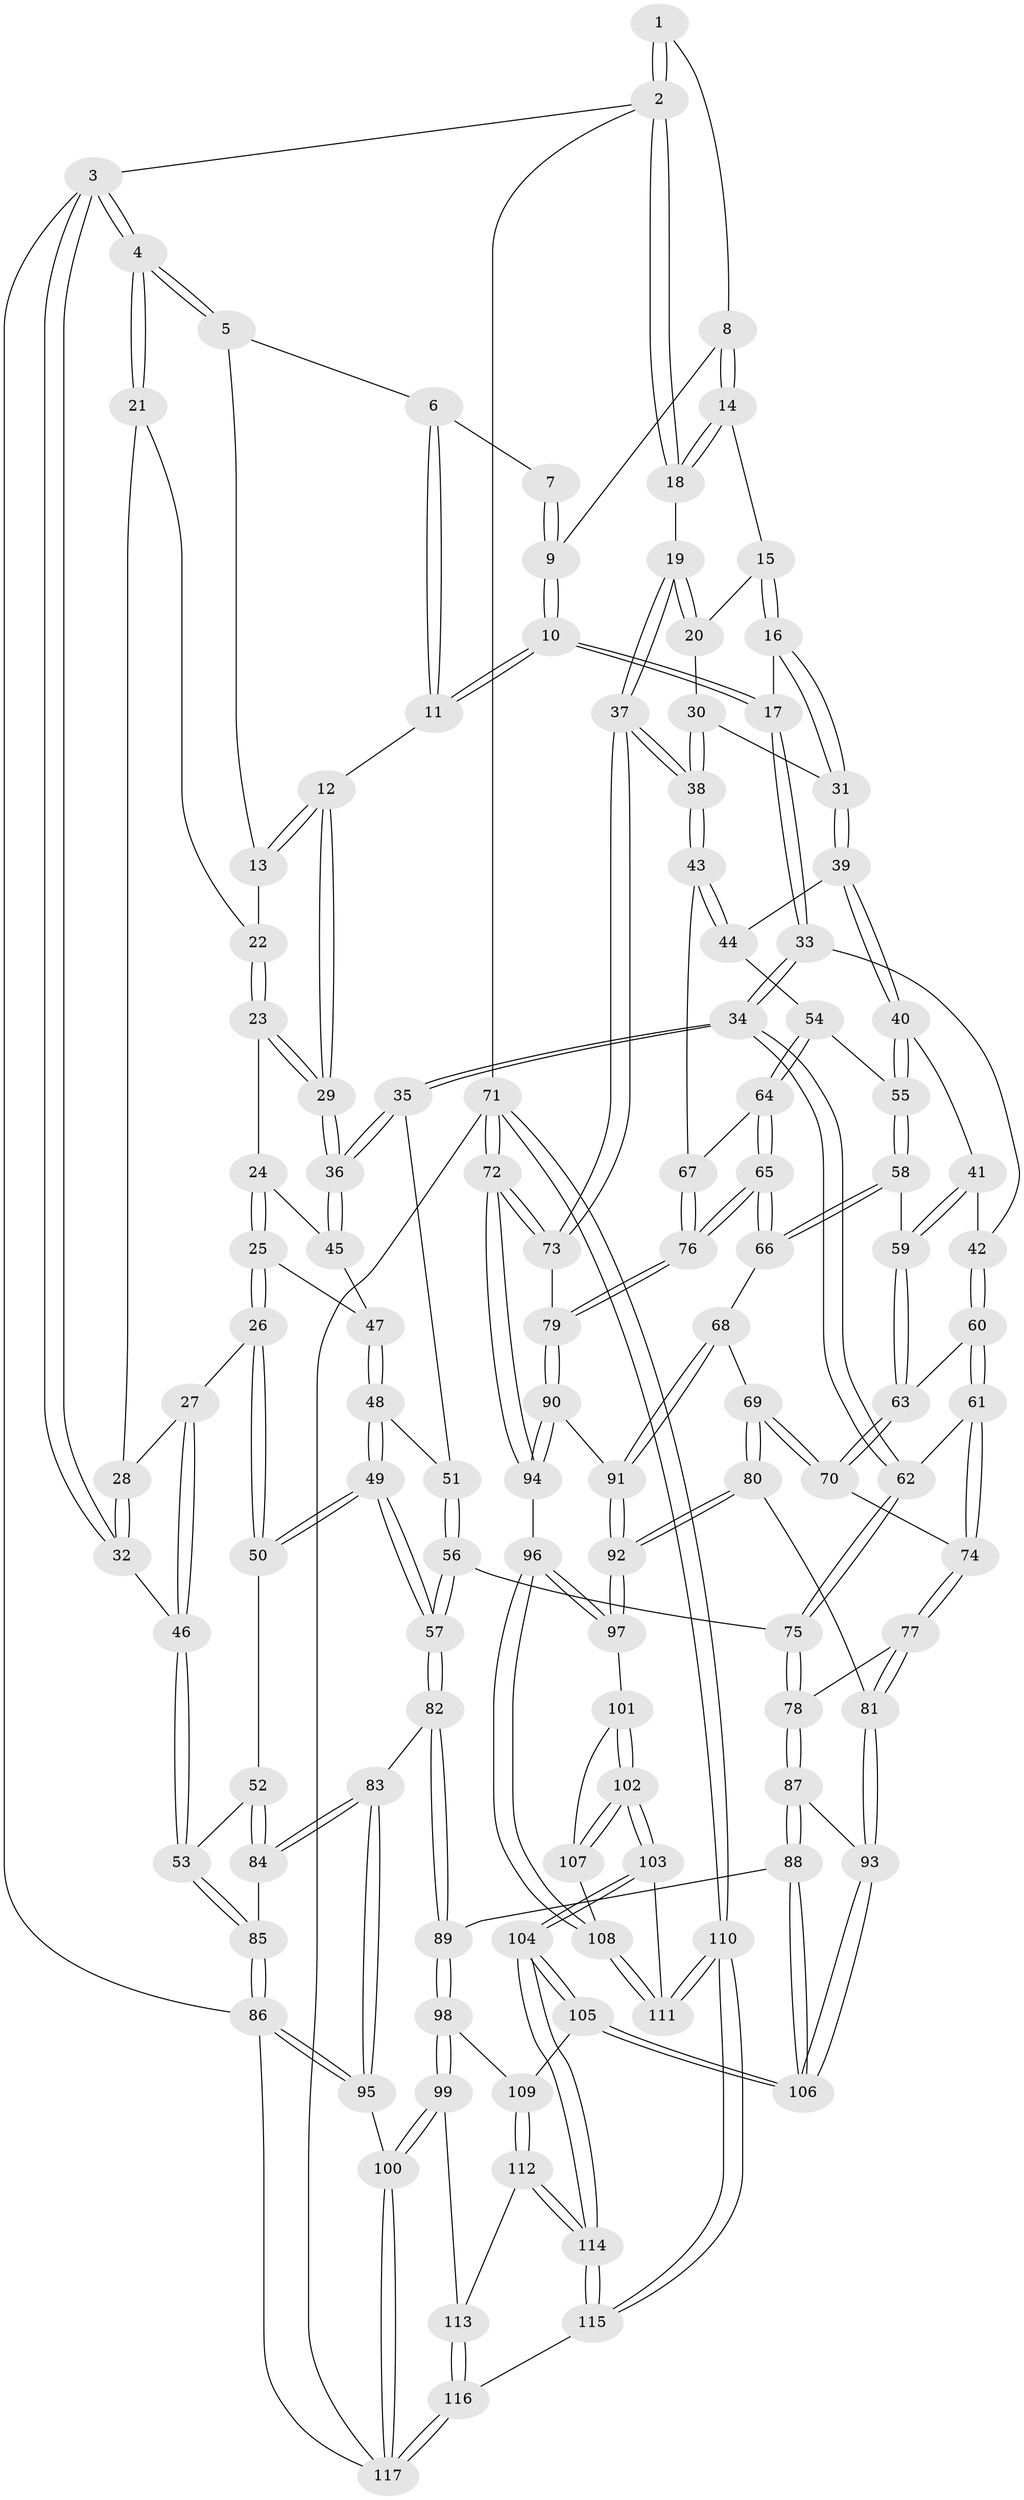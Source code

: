 // Generated by graph-tools (version 1.1) at 2025/16/03/09/25 04:16:48]
// undirected, 117 vertices, 289 edges
graph export_dot {
graph [start="1"]
  node [color=gray90,style=filled];
  1 [pos="+0.7650738195583902+0"];
  2 [pos="+1+0"];
  3 [pos="+0+0"];
  4 [pos="+0+0"];
  5 [pos="+0.4608981504723558+0"];
  6 [pos="+0.5739550002564755+0"];
  7 [pos="+0.6861695831777356+0"];
  8 [pos="+0.790519013410306+0.1277892402382972"];
  9 [pos="+0.6943301281564558+0.0615602039299851"];
  10 [pos="+0.6257510641755324+0.2138706774430311"];
  11 [pos="+0.5953524209250931+0.20983237090579437"];
  12 [pos="+0.5748947591973875+0.2140566129223882"];
  13 [pos="+0.3934275634110856+0.08973845712055298"];
  14 [pos="+0.7987088605641118+0.14328816201148642"];
  15 [pos="+0.7985283589981358+0.1444351306886006"];
  16 [pos="+0.7432881952387274+0.22947704490874601"];
  17 [pos="+0.658705982538461+0.23160760722434917"];
  18 [pos="+1+0"];
  19 [pos="+1+0.043282889940812815"];
  20 [pos="+0.9440759038311701+0.1983671225829159"];
  21 [pos="+0.2615450466131188+0.12336511161614877"];
  22 [pos="+0.34705333169567154+0.12568528414866745"];
  23 [pos="+0.34892106640206033+0.21732837980327085"];
  24 [pos="+0.2878788594613194+0.3096084245084298"];
  25 [pos="+0.2539377821152073+0.3318013518323564"];
  26 [pos="+0.22797475214132587+0.3381979339686171"];
  27 [pos="+0.16333303227988635+0.2869831756182339"];
  28 [pos="+0.18125070244222768+0.2037529795839881"];
  29 [pos="+0.4793898388421993+0.34251545708551057"];
  30 [pos="+0.8542820378747211+0.2789039245243193"];
  31 [pos="+0.810059761485269+0.28736932749255273"];
  32 [pos="+0+0"];
  33 [pos="+0.6639753456508004+0.3488842553117044"];
  34 [pos="+0.5131625947612319+0.45345006188167447"];
  35 [pos="+0.507321870234258+0.44144864269021866"];
  36 [pos="+0.4781020440980448+0.3490668485784647"];
  37 [pos="+1+0.42994343342362445"];
  38 [pos="+1+0.43004565586482507"];
  39 [pos="+0.8061323320656988+0.3750508942076775"];
  40 [pos="+0.7916291663075629+0.3957871468616049"];
  41 [pos="+0.7796442528083011+0.40227904243933377"];
  42 [pos="+0.7139748452754664+0.418244999762242"];
  43 [pos="+1+0.43021405340053764"];
  44 [pos="+0.8801998149721523+0.3959234507652279"];
  45 [pos="+0.41628673974232633+0.35686314932020385"];
  46 [pos="+0+0.34916390718211227"];
  47 [pos="+0.343933929610037+0.40422476810416813"];
  48 [pos="+0.3429132153815839+0.4196840681344908"];
  49 [pos="+0.21869668779533874+0.5046426263953403"];
  50 [pos="+0.20884971825949583+0.4988227118648092"];
  51 [pos="+0.3570398923484723+0.43711234708787894"];
  52 [pos="+0.19212470307123372+0.5021444149102576"];
  53 [pos="+0+0.4392794446189453"];
  54 [pos="+0.8481309178924035+0.47892419796365976"];
  55 [pos="+0.8444652045180132+0.4764313141583392"];
  56 [pos="+0.35830696787615035+0.5428690514279946"];
  57 [pos="+0.2573396108963808+0.5401685848130352"];
  58 [pos="+0.7846586044043954+0.4992242179825722"];
  59 [pos="+0.7820774118627856+0.49742796641757653"];
  60 [pos="+0.6940923699239102+0.45547731228468996"];
  61 [pos="+0.5461590938645215+0.49328230925022715"];
  62 [pos="+0.5144042058367216+0.46042396071500125"];
  63 [pos="+0.7178068579458543+0.5050705984020519"];
  64 [pos="+0.8829470869991899+0.5071628231974687"];
  65 [pos="+0.8437355238141502+0.5790478151230731"];
  66 [pos="+0.812661217352214+0.5762166340322885"];
  67 [pos="+1+0.45159430082029156"];
  68 [pos="+0.7730559366776555+0.5867420949218646"];
  69 [pos="+0.7219858324710043+0.5883602646112223"];
  70 [pos="+0.7174055297988207+0.5346599940637159"];
  71 [pos="+1+1"];
  72 [pos="+1+0.8087418767596388"];
  73 [pos="+1+0.4413329688436301"];
  74 [pos="+0.5504633816855854+0.5077047544960901"];
  75 [pos="+0.3756439230750514+0.5479732627556391"];
  76 [pos="+0.8798269922950591+0.6343979070951881"];
  77 [pos="+0.5646662599702328+0.5640822940480582"];
  78 [pos="+0.4004422661265364+0.6214084232103912"];
  79 [pos="+0.8816617881595831+0.6378324964254445"];
  80 [pos="+0.6201619768080907+0.6787140046151354"];
  81 [pos="+0.6132481654478941+0.6787294691217483"];
  82 [pos="+0.253444656136575+0.7129229115698427"];
  83 [pos="+0.12709309059786372+0.7148017445813254"];
  84 [pos="+0.10372453958985013+0.6694849989767996"];
  85 [pos="+0+0.5268726030160096"];
  86 [pos="+0+0.8757245541631502"];
  87 [pos="+0.40412018567396363+0.6606649535969871"];
  88 [pos="+0.351933038615794+0.7318791234646712"];
  89 [pos="+0.3082060107236636+0.7582278962427094"];
  90 [pos="+0.8884511059663626+0.6884894314495535"];
  91 [pos="+0.798916913879221+0.7092115061260897"];
  92 [pos="+0.7282203364032248+0.743796838847778"];
  93 [pos="+0.6070472231129024+0.6844594198679762"];
  94 [pos="+0.9823100811372945+0.7761973305510951"];
  95 [pos="+0.05734833327674653+0.8299524236038798"];
  96 [pos="+0.9085367084297622+0.8246529754067154"];
  97 [pos="+0.7357337730925569+0.7642984312850573"];
  98 [pos="+0.3086362241395479+0.7869106433889438"];
  99 [pos="+0.2933676794197352+0.846775239709917"];
  100 [pos="+0.19807694228347844+0.9480224412217517"];
  101 [pos="+0.7371508643415488+0.8012849177158301"];
  102 [pos="+0.7187806814769874+0.8795043592235436"];
  103 [pos="+0.7107046234573426+0.9016067718288815"];
  104 [pos="+0.6692136081180367+0.9601855665357794"];
  105 [pos="+0.5513398808092922+0.8032931285854094"];
  106 [pos="+0.5524142772170564+0.7934907055682902"];
  107 [pos="+0.8296631670891258+0.8549232658210597"];
  108 [pos="+0.8721170906427732+0.868069019228549"];
  109 [pos="+0.49040189484486185+0.857573685163391"];
  110 [pos="+0.8551729768983509+1"];
  111 [pos="+0.8642581733028483+0.8898565402277065"];
  112 [pos="+0.4791845019369779+0.8827059097256501"];
  113 [pos="+0.4186039789786704+0.9387128430886877"];
  114 [pos="+0.6706741132959457+1"];
  115 [pos="+0.674684334694993+1"];
  116 [pos="+0.41963217460092306+1"];
  117 [pos="+0.2047015792387805+1"];
  1 -- 2;
  1 -- 2;
  1 -- 8;
  2 -- 3;
  2 -- 18;
  2 -- 18;
  2 -- 71;
  3 -- 4;
  3 -- 4;
  3 -- 32;
  3 -- 32;
  3 -- 86;
  4 -- 5;
  4 -- 5;
  4 -- 21;
  4 -- 21;
  5 -- 6;
  5 -- 13;
  6 -- 7;
  6 -- 11;
  6 -- 11;
  7 -- 9;
  7 -- 9;
  8 -- 9;
  8 -- 14;
  8 -- 14;
  9 -- 10;
  9 -- 10;
  10 -- 11;
  10 -- 11;
  10 -- 17;
  10 -- 17;
  11 -- 12;
  12 -- 13;
  12 -- 13;
  12 -- 29;
  12 -- 29;
  13 -- 22;
  14 -- 15;
  14 -- 18;
  14 -- 18;
  15 -- 16;
  15 -- 16;
  15 -- 20;
  16 -- 17;
  16 -- 31;
  16 -- 31;
  17 -- 33;
  17 -- 33;
  18 -- 19;
  19 -- 20;
  19 -- 20;
  19 -- 37;
  19 -- 37;
  20 -- 30;
  21 -- 22;
  21 -- 28;
  22 -- 23;
  22 -- 23;
  23 -- 24;
  23 -- 29;
  23 -- 29;
  24 -- 25;
  24 -- 25;
  24 -- 45;
  25 -- 26;
  25 -- 26;
  25 -- 47;
  26 -- 27;
  26 -- 50;
  26 -- 50;
  27 -- 28;
  27 -- 46;
  27 -- 46;
  28 -- 32;
  28 -- 32;
  29 -- 36;
  29 -- 36;
  30 -- 31;
  30 -- 38;
  30 -- 38;
  31 -- 39;
  31 -- 39;
  32 -- 46;
  33 -- 34;
  33 -- 34;
  33 -- 42;
  34 -- 35;
  34 -- 35;
  34 -- 62;
  34 -- 62;
  35 -- 36;
  35 -- 36;
  35 -- 51;
  36 -- 45;
  36 -- 45;
  37 -- 38;
  37 -- 38;
  37 -- 73;
  37 -- 73;
  38 -- 43;
  38 -- 43;
  39 -- 40;
  39 -- 40;
  39 -- 44;
  40 -- 41;
  40 -- 55;
  40 -- 55;
  41 -- 42;
  41 -- 59;
  41 -- 59;
  42 -- 60;
  42 -- 60;
  43 -- 44;
  43 -- 44;
  43 -- 67;
  44 -- 54;
  45 -- 47;
  46 -- 53;
  46 -- 53;
  47 -- 48;
  47 -- 48;
  48 -- 49;
  48 -- 49;
  48 -- 51;
  49 -- 50;
  49 -- 50;
  49 -- 57;
  49 -- 57;
  50 -- 52;
  51 -- 56;
  51 -- 56;
  52 -- 53;
  52 -- 84;
  52 -- 84;
  53 -- 85;
  53 -- 85;
  54 -- 55;
  54 -- 64;
  54 -- 64;
  55 -- 58;
  55 -- 58;
  56 -- 57;
  56 -- 57;
  56 -- 75;
  57 -- 82;
  57 -- 82;
  58 -- 59;
  58 -- 66;
  58 -- 66;
  59 -- 63;
  59 -- 63;
  60 -- 61;
  60 -- 61;
  60 -- 63;
  61 -- 62;
  61 -- 74;
  61 -- 74;
  62 -- 75;
  62 -- 75;
  63 -- 70;
  63 -- 70;
  64 -- 65;
  64 -- 65;
  64 -- 67;
  65 -- 66;
  65 -- 66;
  65 -- 76;
  65 -- 76;
  66 -- 68;
  67 -- 76;
  67 -- 76;
  68 -- 69;
  68 -- 91;
  68 -- 91;
  69 -- 70;
  69 -- 70;
  69 -- 80;
  69 -- 80;
  70 -- 74;
  71 -- 72;
  71 -- 72;
  71 -- 110;
  71 -- 110;
  71 -- 117;
  72 -- 73;
  72 -- 73;
  72 -- 94;
  72 -- 94;
  73 -- 79;
  74 -- 77;
  74 -- 77;
  75 -- 78;
  75 -- 78;
  76 -- 79;
  76 -- 79;
  77 -- 78;
  77 -- 81;
  77 -- 81;
  78 -- 87;
  78 -- 87;
  79 -- 90;
  79 -- 90;
  80 -- 81;
  80 -- 92;
  80 -- 92;
  81 -- 93;
  81 -- 93;
  82 -- 83;
  82 -- 89;
  82 -- 89;
  83 -- 84;
  83 -- 84;
  83 -- 95;
  83 -- 95;
  84 -- 85;
  85 -- 86;
  85 -- 86;
  86 -- 95;
  86 -- 95;
  86 -- 117;
  87 -- 88;
  87 -- 88;
  87 -- 93;
  88 -- 89;
  88 -- 106;
  88 -- 106;
  89 -- 98;
  89 -- 98;
  90 -- 91;
  90 -- 94;
  90 -- 94;
  91 -- 92;
  91 -- 92;
  92 -- 97;
  92 -- 97;
  93 -- 106;
  93 -- 106;
  94 -- 96;
  95 -- 100;
  96 -- 97;
  96 -- 97;
  96 -- 108;
  96 -- 108;
  97 -- 101;
  98 -- 99;
  98 -- 99;
  98 -- 109;
  99 -- 100;
  99 -- 100;
  99 -- 113;
  100 -- 117;
  100 -- 117;
  101 -- 102;
  101 -- 102;
  101 -- 107;
  102 -- 103;
  102 -- 103;
  102 -- 107;
  102 -- 107;
  103 -- 104;
  103 -- 104;
  103 -- 111;
  104 -- 105;
  104 -- 105;
  104 -- 114;
  104 -- 114;
  105 -- 106;
  105 -- 106;
  105 -- 109;
  107 -- 108;
  108 -- 111;
  108 -- 111;
  109 -- 112;
  109 -- 112;
  110 -- 111;
  110 -- 111;
  110 -- 115;
  110 -- 115;
  112 -- 113;
  112 -- 114;
  112 -- 114;
  113 -- 116;
  113 -- 116;
  114 -- 115;
  114 -- 115;
  115 -- 116;
  116 -- 117;
  116 -- 117;
}
